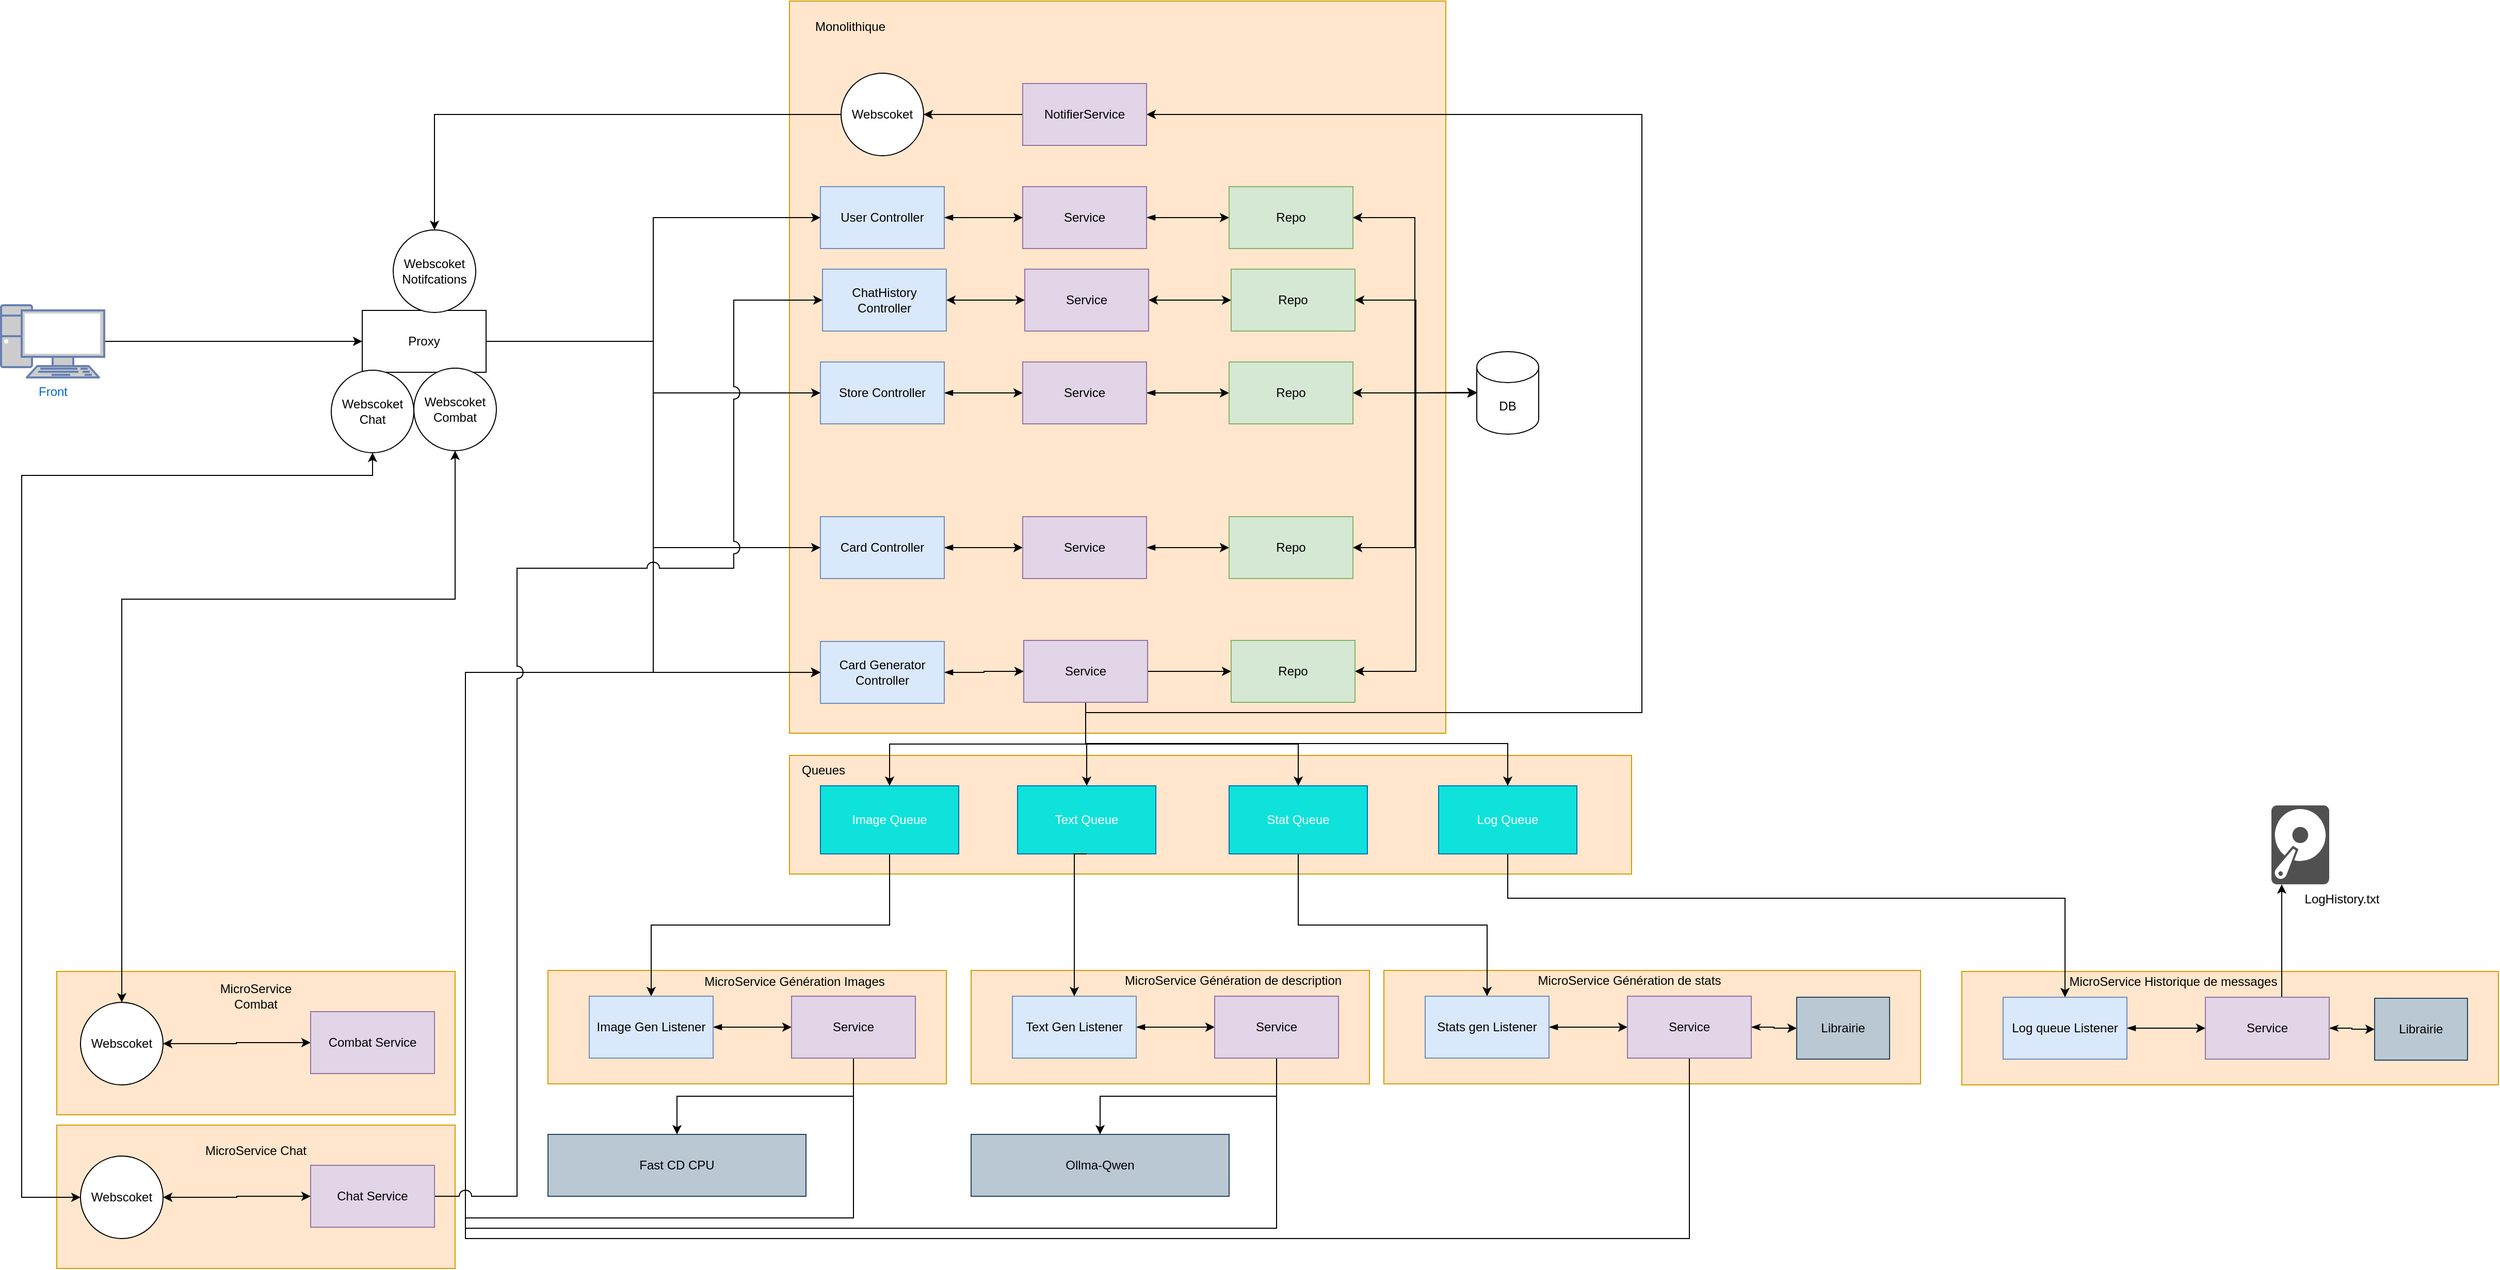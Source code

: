 <mxfile version="24.8.6">
  <diagram name="Page-1" id="khRvM8BaE0wYAMtAOgp5">
    <mxGraphModel dx="4327" dy="3156" grid="1" gridSize="10" guides="1" tooltips="1" connect="1" arrows="1" fold="1" page="1" pageScale="1" pageWidth="827" pageHeight="1169" math="0" shadow="0">
      <root>
        <mxCell id="0" />
        <mxCell id="1" parent="0" />
        <mxCell id="ReFChXX15u1lok4fxAyE-50" value="" style="rounded=0;whiteSpace=wrap;html=1;fillColor=#ffe6cc;strokeColor=#d79b00;" parent="1" vertex="1">
          <mxGeometry x="234" y="661.5" width="816" height="115" as="geometry" />
        </mxCell>
        <mxCell id="ReFChXX15u1lok4fxAyE-12" value="" style="rounded=0;whiteSpace=wrap;html=1;fillColor=#ffe6cc;strokeColor=#d79b00;" parent="1" vertex="1">
          <mxGeometry x="234" y="-70" width="636" height="710" as="geometry" />
        </mxCell>
        <mxCell id="ReFChXX15u1lok4fxAyE-2" value="Ollma-Qwen" style="rounded=0;whiteSpace=wrap;html=1;fillColor=#bac8d3;strokeColor=#23445d;" parent="1" vertex="1">
          <mxGeometry x="410" y="1029" width="250" height="60" as="geometry" />
        </mxCell>
        <mxCell id="ReFChXX15u1lok4fxAyE-3" value="Fast CD CPU" style="rounded=0;whiteSpace=wrap;html=1;fillColor=#bac8d3;strokeColor=#23445d;" parent="1" vertex="1">
          <mxGeometry y="1029" width="250" height="60" as="geometry" />
        </mxCell>
        <mxCell id="ReFChXX15u1lok4fxAyE-40" style="edgeStyle=orthogonalEdgeStyle;rounded=0;orthogonalLoop=1;jettySize=auto;html=1;exitX=1;exitY=0.5;exitDx=0;exitDy=0;entryX=0;entryY=0.5;entryDx=0;entryDy=0;startArrow=blockThin;startFill=1;" parent="1" source="ReFChXX15u1lok4fxAyE-7" target="ReFChXX15u1lok4fxAyE-21" edge="1">
          <mxGeometry relative="1" as="geometry" />
        </mxCell>
        <mxCell id="ReFChXX15u1lok4fxAyE-7" value="Store Controller" style="rounded=0;whiteSpace=wrap;html=1;fillColor=#dae8fc;strokeColor=#6c8ebf;" parent="1" vertex="1">
          <mxGeometry x="264" y="280" width="120" height="60" as="geometry" />
        </mxCell>
        <mxCell id="ReFChXX15u1lok4fxAyE-43" style="edgeStyle=orthogonalEdgeStyle;rounded=0;orthogonalLoop=1;jettySize=auto;html=1;exitX=1;exitY=0.5;exitDx=0;exitDy=0;entryX=0;entryY=0.5;entryDx=0;entryDy=0;startArrow=blockThin;startFill=1;" parent="1" source="ReFChXX15u1lok4fxAyE-8" target="ReFChXX15u1lok4fxAyE-23" edge="1">
          <mxGeometry relative="1" as="geometry" />
        </mxCell>
        <mxCell id="ReFChXX15u1lok4fxAyE-8" value="Card Controller" style="rounded=0;whiteSpace=wrap;html=1;fillColor=#dae8fc;strokeColor=#6c8ebf;" parent="1" vertex="1">
          <mxGeometry x="264" y="430" width="120" height="60" as="geometry" />
        </mxCell>
        <mxCell id="ReFChXX15u1lok4fxAyE-37" style="edgeStyle=orthogonalEdgeStyle;rounded=0;orthogonalLoop=1;jettySize=auto;html=1;exitX=1;exitY=0.5;exitDx=0;exitDy=0;entryX=0;entryY=0.5;entryDx=0;entryDy=0;startArrow=blockThin;startFill=1;" parent="1" source="ReFChXX15u1lok4fxAyE-9" target="ReFChXX15u1lok4fxAyE-19" edge="1">
          <mxGeometry relative="1" as="geometry" />
        </mxCell>
        <mxCell id="ReFChXX15u1lok4fxAyE-9" value="User Controller" style="rounded=0;whiteSpace=wrap;html=1;fillColor=#dae8fc;strokeColor=#6c8ebf;" parent="1" vertex="1">
          <mxGeometry x="264" y="110" width="120" height="60" as="geometry" />
        </mxCell>
        <mxCell id="ReFChXX15u1lok4fxAyE-16" value="DB" style="shape=cylinder3;whiteSpace=wrap;html=1;boundedLbl=1;backgroundOutline=1;size=15;" parent="1" vertex="1">
          <mxGeometry x="900" y="270" width="60" height="80" as="geometry" />
        </mxCell>
        <mxCell id="ReFChXX15u1lok4fxAyE-38" style="edgeStyle=orthogonalEdgeStyle;rounded=0;orthogonalLoop=1;jettySize=auto;html=1;exitX=1;exitY=0.5;exitDx=0;exitDy=0;startArrow=blockThin;startFill=1;" parent="1" source="ReFChXX15u1lok4fxAyE-19" target="ReFChXX15u1lok4fxAyE-20" edge="1">
          <mxGeometry relative="1" as="geometry" />
        </mxCell>
        <mxCell id="ReFChXX15u1lok4fxAyE-19" value="Service" style="rounded=0;whiteSpace=wrap;html=1;fillColor=#e1d5e7;strokeColor=#9673a6;" parent="1" vertex="1">
          <mxGeometry x="460" y="110" width="120" height="60" as="geometry" />
        </mxCell>
        <mxCell id="ReFChXX15u1lok4fxAyE-20" value="Repo" style="rounded=0;whiteSpace=wrap;html=1;fillColor=#d5e8d4;strokeColor=#82b366;" parent="1" vertex="1">
          <mxGeometry x="660" y="110" width="120" height="60" as="geometry" />
        </mxCell>
        <mxCell id="ReFChXX15u1lok4fxAyE-41" style="edgeStyle=orthogonalEdgeStyle;rounded=0;orthogonalLoop=1;jettySize=auto;html=1;exitX=1;exitY=0.5;exitDx=0;exitDy=0;entryX=0;entryY=0.5;entryDx=0;entryDy=0;startArrow=blockThin;startFill=1;" parent="1" source="ReFChXX15u1lok4fxAyE-21" target="ReFChXX15u1lok4fxAyE-22" edge="1">
          <mxGeometry relative="1" as="geometry" />
        </mxCell>
        <mxCell id="ReFChXX15u1lok4fxAyE-21" value="Service" style="rounded=0;whiteSpace=wrap;html=1;fillColor=#e1d5e7;strokeColor=#9673a6;" parent="1" vertex="1">
          <mxGeometry x="460" y="280" width="120" height="60" as="geometry" />
        </mxCell>
        <mxCell id="gvAPsu0Vr6YO3klkIOTZ-37" style="edgeStyle=orthogonalEdgeStyle;rounded=0;orthogonalLoop=1;jettySize=auto;html=1;exitX=1;exitY=0.5;exitDx=0;exitDy=0;startArrow=classic;startFill=1;" parent="1" source="ReFChXX15u1lok4fxAyE-22" edge="1">
          <mxGeometry relative="1" as="geometry">
            <mxPoint x="900" y="309.385" as="targetPoint" />
          </mxGeometry>
        </mxCell>
        <mxCell id="ReFChXX15u1lok4fxAyE-22" value="Repo" style="rounded=0;whiteSpace=wrap;html=1;fillColor=#d5e8d4;strokeColor=#82b366;" parent="1" vertex="1">
          <mxGeometry x="660" y="280" width="120" height="60" as="geometry" />
        </mxCell>
        <mxCell id="ReFChXX15u1lok4fxAyE-44" style="edgeStyle=orthogonalEdgeStyle;rounded=0;orthogonalLoop=1;jettySize=auto;html=1;exitX=1;exitY=0.5;exitDx=0;exitDy=0;entryX=0;entryY=0.5;entryDx=0;entryDy=0;startArrow=blockThin;startFill=1;" parent="1" source="ReFChXX15u1lok4fxAyE-23" target="ReFChXX15u1lok4fxAyE-24" edge="1">
          <mxGeometry relative="1" as="geometry" />
        </mxCell>
        <mxCell id="ReFChXX15u1lok4fxAyE-24" value="Repo" style="rounded=0;whiteSpace=wrap;html=1;fillColor=#d5e8d4;strokeColor=#82b366;" parent="1" vertex="1">
          <mxGeometry x="660" y="430" width="120" height="60" as="geometry" />
        </mxCell>
        <mxCell id="ReFChXX15u1lok4fxAyE-46" style="edgeStyle=orthogonalEdgeStyle;rounded=0;orthogonalLoop=1;jettySize=auto;html=1;exitX=1;exitY=0.5;exitDx=0;exitDy=0;entryX=0;entryY=0.5;entryDx=0;entryDy=0;startArrow=blockThin;startFill=1;" parent="1" source="ReFChXX15u1lok4fxAyE-26" target="ReFChXX15u1lok4fxAyE-27" edge="1">
          <mxGeometry relative="1" as="geometry" />
        </mxCell>
        <mxCell id="ReFChXX15u1lok4fxAyE-26" value="Card Generator Controller" style="rounded=0;whiteSpace=wrap;html=1;fillColor=#dae8fc;strokeColor=#6c8ebf;" parent="1" vertex="1">
          <mxGeometry x="264" y="551" width="120" height="60" as="geometry" />
        </mxCell>
        <mxCell id="gvAPsu0Vr6YO3klkIOTZ-98" style="edgeStyle=orthogonalEdgeStyle;rounded=0;orthogonalLoop=1;jettySize=auto;html=1;exitX=0.5;exitY=1;exitDx=0;exitDy=0;entryX=0.5;entryY=0;entryDx=0;entryDy=0;" parent="1" source="ReFChXX15u1lok4fxAyE-27" target="gvAPsu0Vr6YO3klkIOTZ-87" edge="1">
          <mxGeometry relative="1" as="geometry" />
        </mxCell>
        <mxCell id="gvAPsu0Vr6YO3klkIOTZ-99" style="edgeStyle=orthogonalEdgeStyle;rounded=0;orthogonalLoop=1;jettySize=auto;html=1;exitX=0.5;exitY=1;exitDx=0;exitDy=0;entryX=0.5;entryY=0;entryDx=0;entryDy=0;" parent="1" source="ReFChXX15u1lok4fxAyE-27" target="ReFChXX15u1lok4fxAyE-59" edge="1">
          <mxGeometry relative="1" as="geometry" />
        </mxCell>
        <mxCell id="gvAPsu0Vr6YO3klkIOTZ-100" style="edgeStyle=orthogonalEdgeStyle;rounded=0;orthogonalLoop=1;jettySize=auto;html=1;exitX=0.5;exitY=1;exitDx=0;exitDy=0;entryX=0.5;entryY=0;entryDx=0;entryDy=0;" parent="1" source="ReFChXX15u1lok4fxAyE-27" target="gvAPsu0Vr6YO3klkIOTZ-88" edge="1">
          <mxGeometry relative="1" as="geometry" />
        </mxCell>
        <mxCell id="gvAPsu0Vr6YO3klkIOTZ-114" style="edgeStyle=orthogonalEdgeStyle;rounded=0;orthogonalLoop=1;jettySize=auto;html=1;exitX=1;exitY=0.5;exitDx=0;exitDy=0;entryX=0;entryY=0.5;entryDx=0;entryDy=0;" parent="1" source="ReFChXX15u1lok4fxAyE-27" target="gvAPsu0Vr6YO3klkIOTZ-113" edge="1">
          <mxGeometry relative="1" as="geometry" />
        </mxCell>
        <mxCell id="gvAPsu0Vr6YO3klkIOTZ-120" style="edgeStyle=orthogonalEdgeStyle;rounded=0;orthogonalLoop=1;jettySize=auto;html=1;exitX=0.5;exitY=0;exitDx=0;exitDy=0;entryX=1;entryY=0.5;entryDx=0;entryDy=0;" parent="1" source="ReFChXX15u1lok4fxAyE-27" target="gvAPsu0Vr6YO3klkIOTZ-119" edge="1">
          <mxGeometry relative="1" as="geometry">
            <Array as="points">
              <mxPoint x="521" y="620" />
              <mxPoint x="1060" y="620" />
              <mxPoint x="1060" y="40" />
            </Array>
          </mxGeometry>
        </mxCell>
        <mxCell id="9HMXi51ytBtQ5vhrzl-I-14" style="edgeStyle=orthogonalEdgeStyle;rounded=0;orthogonalLoop=1;jettySize=auto;html=1;entryX=0.5;entryY=0;entryDx=0;entryDy=0;" edge="1" parent="1" source="ReFChXX15u1lok4fxAyE-27" target="9HMXi51ytBtQ5vhrzl-I-8">
          <mxGeometry relative="1" as="geometry">
            <Array as="points">
              <mxPoint x="521" y="650" />
              <mxPoint x="930" y="650" />
            </Array>
          </mxGeometry>
        </mxCell>
        <mxCell id="ReFChXX15u1lok4fxAyE-27" value="Service" style="rounded=0;whiteSpace=wrap;html=1;fillColor=#e1d5e7;strokeColor=#9673a6;" parent="1" vertex="1">
          <mxGeometry x="461" y="550" width="120" height="60" as="geometry" />
        </mxCell>
        <mxCell id="ReFChXX15u1lok4fxAyE-59" value="&lt;font color=&quot;#ffffff&quot;&gt;Text Queue&lt;/font&gt;" style="rounded=0;whiteSpace=wrap;html=1;fillColor=#0EE2DB;fontColor=#ffffff;strokeColor=#006EAF;" parent="1" vertex="1">
          <mxGeometry x="455" y="691" width="134" height="66" as="geometry" />
        </mxCell>
        <mxCell id="ReFChXX15u1lok4fxAyE-23" value="Service" style="rounded=0;whiteSpace=wrap;html=1;fillColor=#e1d5e7;strokeColor=#9673a6;" parent="1" vertex="1">
          <mxGeometry x="460" y="430" width="120" height="60" as="geometry" />
        </mxCell>
        <mxCell id="gvAPsu0Vr6YO3klkIOTZ-48" style="edgeStyle=orthogonalEdgeStyle;rounded=0;orthogonalLoop=1;jettySize=auto;html=1;exitX=1;exitY=0.5;exitDx=0;exitDy=0;exitPerimeter=0;entryX=0;entryY=0.5;entryDx=0;entryDy=0;" parent="1" source="ReFChXX15u1lok4fxAyE-4" target="gvAPsu0Vr6YO3klkIOTZ-46" edge="1">
          <mxGeometry relative="1" as="geometry" />
        </mxCell>
        <mxCell id="ReFChXX15u1lok4fxAyE-4" value="Front" style="fontColor=#0066CC;verticalAlign=top;verticalLabelPosition=bottom;labelPosition=center;align=center;html=1;outlineConnect=0;fillColor=#CCCCCC;strokeColor=#6881B3;gradientColor=none;gradientDirection=north;strokeWidth=2;shape=mxgraph.networks.pc;" parent="1" vertex="1">
          <mxGeometry x="-530" y="225" width="100" height="70" as="geometry" />
        </mxCell>
        <mxCell id="gvAPsu0Vr6YO3klkIOTZ-36" style="edgeStyle=orthogonalEdgeStyle;rounded=0;orthogonalLoop=1;jettySize=auto;html=1;exitX=1;exitY=0.5;exitDx=0;exitDy=0;entryX=0;entryY=0.5;entryDx=0;entryDy=0;entryPerimeter=0;startArrow=classic;startFill=1;" parent="1" source="ReFChXX15u1lok4fxAyE-24" target="ReFChXX15u1lok4fxAyE-16" edge="1">
          <mxGeometry relative="1" as="geometry" />
        </mxCell>
        <mxCell id="gvAPsu0Vr6YO3klkIOTZ-38" style="edgeStyle=orthogonalEdgeStyle;rounded=0;orthogonalLoop=1;jettySize=auto;html=1;exitX=1;exitY=0.5;exitDx=0;exitDy=0;entryX=0;entryY=0.5;entryDx=0;entryDy=0;entryPerimeter=0;startArrow=classic;startFill=1;" parent="1" source="ReFChXX15u1lok4fxAyE-20" target="ReFChXX15u1lok4fxAyE-16" edge="1">
          <mxGeometry relative="1" as="geometry" />
        </mxCell>
        <mxCell id="gvAPsu0Vr6YO3klkIOTZ-43" value="" style="rounded=0;whiteSpace=wrap;html=1;fillColor=#ffe6cc;strokeColor=#d79b00;" parent="1" vertex="1">
          <mxGeometry y="870" width="386" height="110" as="geometry" />
        </mxCell>
        <mxCell id="gvAPsu0Vr6YO3klkIOTZ-71" style="edgeStyle=orthogonalEdgeStyle;rounded=0;orthogonalLoop=1;jettySize=auto;html=1;exitX=1;exitY=0.5;exitDx=0;exitDy=0;entryX=0;entryY=0.5;entryDx=0;entryDy=0;" parent="1" source="gvAPsu0Vr6YO3klkIOTZ-46" target="ReFChXX15u1lok4fxAyE-9" edge="1">
          <mxGeometry relative="1" as="geometry" />
        </mxCell>
        <mxCell id="gvAPsu0Vr6YO3klkIOTZ-72" style="edgeStyle=orthogonalEdgeStyle;rounded=0;orthogonalLoop=1;jettySize=auto;html=1;exitX=1;exitY=0.5;exitDx=0;exitDy=0;entryX=0;entryY=0.5;entryDx=0;entryDy=0;" parent="1" source="gvAPsu0Vr6YO3klkIOTZ-46" target="ReFChXX15u1lok4fxAyE-7" edge="1">
          <mxGeometry relative="1" as="geometry" />
        </mxCell>
        <mxCell id="gvAPsu0Vr6YO3klkIOTZ-73" style="edgeStyle=orthogonalEdgeStyle;rounded=0;orthogonalLoop=1;jettySize=auto;html=1;exitX=1;exitY=0.5;exitDx=0;exitDy=0;entryX=0;entryY=0.5;entryDx=0;entryDy=0;" parent="1" source="gvAPsu0Vr6YO3klkIOTZ-46" target="ReFChXX15u1lok4fxAyE-8" edge="1">
          <mxGeometry relative="1" as="geometry" />
        </mxCell>
        <mxCell id="gvAPsu0Vr6YO3klkIOTZ-74" style="edgeStyle=orthogonalEdgeStyle;rounded=0;orthogonalLoop=1;jettySize=auto;html=1;exitX=1;exitY=0.5;exitDx=0;exitDy=0;entryX=0;entryY=0.5;entryDx=0;entryDy=0;" parent="1" source="gvAPsu0Vr6YO3klkIOTZ-46" target="ReFChXX15u1lok4fxAyE-26" edge="1">
          <mxGeometry relative="1" as="geometry" />
        </mxCell>
        <mxCell id="gvAPsu0Vr6YO3klkIOTZ-46" value="Proxy" style="rounded=0;whiteSpace=wrap;html=1;" parent="1" vertex="1">
          <mxGeometry x="-180" y="230" width="120" height="60" as="geometry" />
        </mxCell>
        <mxCell id="gvAPsu0Vr6YO3klkIOTZ-50" style="edgeStyle=orthogonalEdgeStyle;rounded=0;orthogonalLoop=1;jettySize=auto;html=1;exitX=1;exitY=0.5;exitDx=0;exitDy=0;entryX=0;entryY=0.5;entryDx=0;entryDy=0;startArrow=blockThin;startFill=1;" parent="1" source="gvAPsu0Vr6YO3klkIOTZ-51" target="gvAPsu0Vr6YO3klkIOTZ-54" edge="1">
          <mxGeometry relative="1" as="geometry" />
        </mxCell>
        <mxCell id="gvAPsu0Vr6YO3klkIOTZ-89" style="edgeStyle=orthogonalEdgeStyle;rounded=0;orthogonalLoop=1;jettySize=auto;html=1;exitX=0.5;exitY=0;exitDx=0;exitDy=0;entryX=0.5;entryY=1;entryDx=0;entryDy=0;startArrow=classic;startFill=1;endArrow=none;endFill=0;" parent="1" source="gvAPsu0Vr6YO3klkIOTZ-51" target="gvAPsu0Vr6YO3klkIOTZ-87" edge="1">
          <mxGeometry relative="1" as="geometry" />
        </mxCell>
        <mxCell id="gvAPsu0Vr6YO3klkIOTZ-51" value="Image Gen Listener" style="rounded=0;whiteSpace=wrap;html=1;fillColor=#dae8fc;strokeColor=#6c8ebf;" parent="1" vertex="1">
          <mxGeometry x="40" y="895" width="120" height="60" as="geometry" />
        </mxCell>
        <mxCell id="gvAPsu0Vr6YO3klkIOTZ-105" style="edgeStyle=orthogonalEdgeStyle;rounded=0;orthogonalLoop=1;jettySize=auto;html=1;exitX=0.5;exitY=1;exitDx=0;exitDy=0;entryX=0;entryY=0.5;entryDx=0;entryDy=0;" parent="1" source="gvAPsu0Vr6YO3klkIOTZ-54" target="ReFChXX15u1lok4fxAyE-26" edge="1">
          <mxGeometry relative="1" as="geometry">
            <Array as="points">
              <mxPoint x="296" y="1110" />
              <mxPoint x="-80" y="1110" />
              <mxPoint x="-80" y="581" />
            </Array>
          </mxGeometry>
        </mxCell>
        <mxCell id="gvAPsu0Vr6YO3klkIOTZ-108" style="edgeStyle=orthogonalEdgeStyle;rounded=0;orthogonalLoop=1;jettySize=auto;html=1;exitX=0.5;exitY=1;exitDx=0;exitDy=0;entryX=0.5;entryY=0;entryDx=0;entryDy=0;" parent="1" source="gvAPsu0Vr6YO3klkIOTZ-54" target="ReFChXX15u1lok4fxAyE-3" edge="1">
          <mxGeometry relative="1" as="geometry" />
        </mxCell>
        <mxCell id="gvAPsu0Vr6YO3klkIOTZ-54" value="Service" style="rounded=0;whiteSpace=wrap;html=1;fillColor=#e1d5e7;strokeColor=#9673a6;" parent="1" vertex="1">
          <mxGeometry x="236" y="895" width="120" height="60" as="geometry" />
        </mxCell>
        <mxCell id="gvAPsu0Vr6YO3klkIOTZ-63" value="" style="rounded=0;whiteSpace=wrap;html=1;fillColor=#ffe6cc;strokeColor=#d79b00;" parent="1" vertex="1">
          <mxGeometry x="410" y="870" width="386" height="110" as="geometry" />
        </mxCell>
        <mxCell id="gvAPsu0Vr6YO3klkIOTZ-64" style="edgeStyle=orthogonalEdgeStyle;rounded=0;orthogonalLoop=1;jettySize=auto;html=1;exitX=1;exitY=0.5;exitDx=0;exitDy=0;entryX=0;entryY=0.5;entryDx=0;entryDy=0;startArrow=blockThin;startFill=1;" parent="1" source="gvAPsu0Vr6YO3klkIOTZ-65" target="gvAPsu0Vr6YO3klkIOTZ-66" edge="1">
          <mxGeometry relative="1" as="geometry" />
        </mxCell>
        <mxCell id="gvAPsu0Vr6YO3klkIOTZ-65" value="Text Gen Listener" style="rounded=0;whiteSpace=wrap;html=1;fillColor=#dae8fc;strokeColor=#6c8ebf;" parent="1" vertex="1">
          <mxGeometry x="450" y="895" width="120" height="60" as="geometry" />
        </mxCell>
        <mxCell id="gvAPsu0Vr6YO3klkIOTZ-106" style="edgeStyle=orthogonalEdgeStyle;rounded=0;orthogonalLoop=1;jettySize=auto;html=1;exitX=0.5;exitY=1;exitDx=0;exitDy=0;entryX=0;entryY=0.5;entryDx=0;entryDy=0;" parent="1" source="gvAPsu0Vr6YO3klkIOTZ-66" target="ReFChXX15u1lok4fxAyE-26" edge="1">
          <mxGeometry relative="1" as="geometry">
            <Array as="points">
              <mxPoint x="706" y="1120" />
              <mxPoint x="-80" y="1120" />
              <mxPoint x="-80" y="581" />
            </Array>
          </mxGeometry>
        </mxCell>
        <mxCell id="gvAPsu0Vr6YO3klkIOTZ-107" style="edgeStyle=orthogonalEdgeStyle;rounded=0;orthogonalLoop=1;jettySize=auto;html=1;exitX=0.5;exitY=1;exitDx=0;exitDy=0;entryX=0.5;entryY=0;entryDx=0;entryDy=0;" parent="1" source="gvAPsu0Vr6YO3klkIOTZ-66" target="ReFChXX15u1lok4fxAyE-2" edge="1">
          <mxGeometry relative="1" as="geometry" />
        </mxCell>
        <mxCell id="gvAPsu0Vr6YO3klkIOTZ-66" value="Service" style="rounded=0;whiteSpace=wrap;html=1;fillColor=#e1d5e7;strokeColor=#9673a6;" parent="1" vertex="1">
          <mxGeometry x="646" y="895" width="120" height="60" as="geometry" />
        </mxCell>
        <mxCell id="gvAPsu0Vr6YO3klkIOTZ-67" value="" style="rounded=0;whiteSpace=wrap;html=1;fillColor=#ffe6cc;strokeColor=#d79b00;" parent="1" vertex="1">
          <mxGeometry x="810" y="870" width="520" height="110" as="geometry" />
        </mxCell>
        <mxCell id="gvAPsu0Vr6YO3klkIOTZ-68" style="edgeStyle=orthogonalEdgeStyle;rounded=0;orthogonalLoop=1;jettySize=auto;html=1;exitX=1;exitY=0.5;exitDx=0;exitDy=0;entryX=0;entryY=0.5;entryDx=0;entryDy=0;startArrow=blockThin;startFill=1;" parent="1" source="gvAPsu0Vr6YO3klkIOTZ-69" target="gvAPsu0Vr6YO3klkIOTZ-70" edge="1">
          <mxGeometry relative="1" as="geometry" />
        </mxCell>
        <mxCell id="gvAPsu0Vr6YO3klkIOTZ-91" style="edgeStyle=orthogonalEdgeStyle;rounded=0;orthogonalLoop=1;jettySize=auto;html=1;exitX=0.5;exitY=0;exitDx=0;exitDy=0;entryX=0.5;entryY=1;entryDx=0;entryDy=0;endArrow=none;endFill=0;startArrow=classic;startFill=1;" parent="1" source="gvAPsu0Vr6YO3klkIOTZ-69" target="gvAPsu0Vr6YO3klkIOTZ-88" edge="1">
          <mxGeometry relative="1" as="geometry" />
        </mxCell>
        <mxCell id="gvAPsu0Vr6YO3klkIOTZ-69" value="Stats gen Listener" style="rounded=0;whiteSpace=wrap;html=1;fillColor=#dae8fc;strokeColor=#6c8ebf;" parent="1" vertex="1">
          <mxGeometry x="850" y="895" width="120" height="60" as="geometry" />
        </mxCell>
        <mxCell id="gvAPsu0Vr6YO3klkIOTZ-109" style="edgeStyle=orthogonalEdgeStyle;rounded=0;orthogonalLoop=1;jettySize=auto;html=1;exitX=0.5;exitY=1;exitDx=0;exitDy=0;entryX=0;entryY=0.5;entryDx=0;entryDy=0;" parent="1" source="gvAPsu0Vr6YO3klkIOTZ-70" target="ReFChXX15u1lok4fxAyE-26" edge="1">
          <mxGeometry relative="1" as="geometry">
            <Array as="points">
              <mxPoint x="1106" y="1130" />
              <mxPoint x="-80" y="1130" />
              <mxPoint x="-80" y="581" />
            </Array>
          </mxGeometry>
        </mxCell>
        <mxCell id="gvAPsu0Vr6YO3klkIOTZ-112" style="edgeStyle=orthogonalEdgeStyle;rounded=0;orthogonalLoop=1;jettySize=auto;html=1;exitX=1;exitY=0.5;exitDx=0;exitDy=0;startArrow=classicThin;startFill=1;" parent="1" source="gvAPsu0Vr6YO3klkIOTZ-70" target="gvAPsu0Vr6YO3klkIOTZ-111" edge="1">
          <mxGeometry relative="1" as="geometry" />
        </mxCell>
        <mxCell id="gvAPsu0Vr6YO3klkIOTZ-70" value="Service" style="rounded=0;whiteSpace=wrap;html=1;fillColor=#e1d5e7;strokeColor=#9673a6;" parent="1" vertex="1">
          <mxGeometry x="1046" y="895" width="120" height="60" as="geometry" />
        </mxCell>
        <mxCell id="gvAPsu0Vr6YO3klkIOTZ-87" value="&lt;font color=&quot;#ffffff&quot;&gt;Image Queue&lt;/font&gt;" style="rounded=0;whiteSpace=wrap;html=1;fillColor=#0EE2DB;fontColor=#ffffff;strokeColor=#006EAF;" parent="1" vertex="1">
          <mxGeometry x="264" y="691" width="134" height="66" as="geometry" />
        </mxCell>
        <mxCell id="gvAPsu0Vr6YO3klkIOTZ-88" value="&lt;font color=&quot;#ffffff&quot;&gt;Stat Queue&lt;/font&gt;" style="rounded=0;whiteSpace=wrap;html=1;fillColor=#0EE2DB;fontColor=#ffffff;strokeColor=#006EAF;" parent="1" vertex="1">
          <mxGeometry x="660" y="691" width="134" height="66" as="geometry" />
        </mxCell>
        <mxCell id="gvAPsu0Vr6YO3klkIOTZ-93" value="Monolithique" style="text;html=1;align=center;verticalAlign=middle;whiteSpace=wrap;rounded=0;" parent="1" vertex="1">
          <mxGeometry x="236" y="-60" width="114" height="30" as="geometry" />
        </mxCell>
        <mxCell id="gvAPsu0Vr6YO3klkIOTZ-94" value="MicroService Génération de description" style="text;html=1;align=center;verticalAlign=middle;whiteSpace=wrap;rounded=0;" parent="1" vertex="1">
          <mxGeometry x="548" y="865" width="232" height="30" as="geometry" />
        </mxCell>
        <mxCell id="gvAPsu0Vr6YO3klkIOTZ-96" value="MicroService Génération Images" style="text;html=1;align=center;verticalAlign=middle;whiteSpace=wrap;rounded=0;" parent="1" vertex="1">
          <mxGeometry x="148" y="866" width="182" height="30" as="geometry" />
        </mxCell>
        <mxCell id="gvAPsu0Vr6YO3klkIOTZ-97" value="MicroService Génération de stats" style="text;html=1;align=center;verticalAlign=middle;whiteSpace=wrap;rounded=0;" parent="1" vertex="1">
          <mxGeometry x="946" y="865" width="204" height="30" as="geometry" />
        </mxCell>
        <mxCell id="gvAPsu0Vr6YO3klkIOTZ-111" value="Librairie" style="rounded=0;whiteSpace=wrap;html=1;fillColor=#bac8d3;strokeColor=#23445d;" parent="1" vertex="1">
          <mxGeometry x="1210" y="896" width="90" height="60" as="geometry" />
        </mxCell>
        <mxCell id="gvAPsu0Vr6YO3klkIOTZ-113" value="Repo" style="rounded=0;whiteSpace=wrap;html=1;fillColor=#d5e8d4;strokeColor=#82b366;" parent="1" vertex="1">
          <mxGeometry x="662" y="550" width="120" height="60" as="geometry" />
        </mxCell>
        <mxCell id="gvAPsu0Vr6YO3klkIOTZ-115" style="edgeStyle=orthogonalEdgeStyle;rounded=0;orthogonalLoop=1;jettySize=auto;html=1;exitX=1;exitY=0.5;exitDx=0;exitDy=0;entryX=0;entryY=0.5;entryDx=0;entryDy=0;entryPerimeter=0;startArrow=classic;startFill=1;" parent="1" source="gvAPsu0Vr6YO3klkIOTZ-113" target="ReFChXX15u1lok4fxAyE-16" edge="1">
          <mxGeometry relative="1" as="geometry" />
        </mxCell>
        <mxCell id="gvAPsu0Vr6YO3klkIOTZ-117" style="edgeStyle=orthogonalEdgeStyle;rounded=0;orthogonalLoop=1;jettySize=auto;html=1;exitX=0.5;exitY=1;exitDx=0;exitDy=0;entryX=0.5;entryY=0;entryDx=0;entryDy=0;" parent="1" source="ReFChXX15u1lok4fxAyE-59" target="gvAPsu0Vr6YO3klkIOTZ-65" edge="1">
          <mxGeometry relative="1" as="geometry">
            <Array as="points">
              <mxPoint x="510" y="757" />
            </Array>
          </mxGeometry>
        </mxCell>
        <mxCell id="9HMXi51ytBtQ5vhrzl-I-17" style="edgeStyle=orthogonalEdgeStyle;rounded=0;orthogonalLoop=1;jettySize=auto;html=1;entryX=1;entryY=0.5;entryDx=0;entryDy=0;" edge="1" parent="1" source="gvAPsu0Vr6YO3klkIOTZ-119" target="9HMXi51ytBtQ5vhrzl-I-16">
          <mxGeometry relative="1" as="geometry" />
        </mxCell>
        <mxCell id="gvAPsu0Vr6YO3klkIOTZ-119" value="NotifierService" style="rounded=0;whiteSpace=wrap;html=1;fillColor=#e1d5e7;strokeColor=#9673a6;" parent="1" vertex="1">
          <mxGeometry x="460" y="10" width="120" height="60" as="geometry" />
        </mxCell>
        <mxCell id="gvAPsu0Vr6YO3klkIOTZ-121" value="Queues" style="text;html=1;align=center;verticalAlign=middle;whiteSpace=wrap;rounded=0;" parent="1" vertex="1">
          <mxGeometry x="210" y="661" width="114" height="30" as="geometry" />
        </mxCell>
        <mxCell id="ZR1mIILZhfdRttXI2OpS-1" value="" style="rounded=0;whiteSpace=wrap;html=1;fillColor=#ffe6cc;strokeColor=#d79b00;" parent="1" vertex="1">
          <mxGeometry x="-476" y="871" width="386" height="139" as="geometry" />
        </mxCell>
        <mxCell id="ZR1mIILZhfdRttXI2OpS-3" value="MicroService Combat" style="text;html=1;align=center;verticalAlign=middle;whiteSpace=wrap;rounded=0;" parent="1" vertex="1">
          <mxGeometry x="-340" y="880" width="114" height="30" as="geometry" />
        </mxCell>
        <mxCell id="ZR1mIILZhfdRttXI2OpS-9" style="edgeStyle=orthogonalEdgeStyle;rounded=0;orthogonalLoop=1;jettySize=auto;html=1;exitX=1;exitY=0.5;exitDx=0;exitDy=0;entryX=0;entryY=0.5;entryDx=0;entryDy=0;startArrow=classic;startFill=1;" parent="1" source="ZR1mIILZhfdRttXI2OpS-6" target="ZR1mIILZhfdRttXI2OpS-8" edge="1">
          <mxGeometry relative="1" as="geometry">
            <Array as="points">
              <mxPoint x="-302" y="940" />
            </Array>
          </mxGeometry>
        </mxCell>
        <mxCell id="ZR1mIILZhfdRttXI2OpS-6" value="Webscoket" style="ellipse;whiteSpace=wrap;html=1;aspect=fixed;" parent="1" vertex="1">
          <mxGeometry x="-453" y="901" width="80" height="80" as="geometry" />
        </mxCell>
        <mxCell id="ZR1mIILZhfdRttXI2OpS-7" style="edgeStyle=orthogonalEdgeStyle;rounded=0;orthogonalLoop=1;jettySize=auto;html=1;exitX=0.5;exitY=0;exitDx=0;exitDy=0;startArrow=classic;startFill=1;entryX=0.5;entryY=1;entryDx=0;entryDy=0;" parent="1" source="ZR1mIILZhfdRttXI2OpS-6" target="ZR1mIILZhfdRttXI2OpS-11" edge="1">
          <mxGeometry relative="1" as="geometry">
            <mxPoint x="-270" y="370" as="targetPoint" />
            <Array as="points">
              <mxPoint x="-413" y="510" />
              <mxPoint x="-90" y="510" />
            </Array>
          </mxGeometry>
        </mxCell>
        <mxCell id="ZR1mIILZhfdRttXI2OpS-8" value="Combat Service" style="rounded=0;whiteSpace=wrap;html=1;fillColor=#e1d5e7;strokeColor=#9673a6;" parent="1" vertex="1">
          <mxGeometry x="-230" y="910" width="120" height="60" as="geometry" />
        </mxCell>
        <mxCell id="ZR1mIILZhfdRttXI2OpS-11" value="&lt;div&gt;Webscoket&lt;/div&gt;Combat" style="ellipse;whiteSpace=wrap;html=1;aspect=fixed;" parent="1" vertex="1">
          <mxGeometry x="-130" y="286" width="80" height="80" as="geometry" />
        </mxCell>
        <mxCell id="ZR1mIILZhfdRttXI2OpS-12" value="&lt;div&gt;Webscoket&lt;/div&gt;Chat" style="ellipse;whiteSpace=wrap;html=1;aspect=fixed;" parent="1" vertex="1">
          <mxGeometry x="-210" y="288" width="80" height="80" as="geometry" />
        </mxCell>
        <mxCell id="ZR1mIILZhfdRttXI2OpS-14" value="" style="rounded=0;whiteSpace=wrap;html=1;fillColor=#ffe6cc;strokeColor=#d79b00;" parent="1" vertex="1">
          <mxGeometry x="-476" y="1020" width="386" height="139" as="geometry" />
        </mxCell>
        <mxCell id="ZR1mIILZhfdRttXI2OpS-19" style="edgeStyle=orthogonalEdgeStyle;rounded=0;orthogonalLoop=1;jettySize=auto;html=1;entryX=0;entryY=0.5;entryDx=0;entryDy=0;startArrow=classic;startFill=1;exitX=0.5;exitY=1;exitDx=0;exitDy=0;" parent="1" source="ZR1mIILZhfdRttXI2OpS-12" target="ZR1mIILZhfdRttXI2OpS-17" edge="1">
          <mxGeometry relative="1" as="geometry">
            <mxPoint x="-530" y="1120" as="targetPoint" />
            <Array as="points">
              <mxPoint x="-170" y="390" />
              <mxPoint x="-510" y="390" />
              <mxPoint x="-510" y="1090" />
            </Array>
          </mxGeometry>
        </mxCell>
        <mxCell id="ZR1mIILZhfdRttXI2OpS-15" value="MicroService Chat" style="text;html=1;align=center;verticalAlign=middle;whiteSpace=wrap;rounded=0;" parent="1" vertex="1">
          <mxGeometry x="-340" y="1029" width="114" height="31" as="geometry" />
        </mxCell>
        <mxCell id="ZR1mIILZhfdRttXI2OpS-16" style="edgeStyle=orthogonalEdgeStyle;rounded=0;orthogonalLoop=1;jettySize=auto;html=1;exitX=1;exitY=0.5;exitDx=0;exitDy=0;entryX=0;entryY=0.5;entryDx=0;entryDy=0;startArrow=classic;startFill=1;" parent="1" source="ZR1mIILZhfdRttXI2OpS-17" target="ZR1mIILZhfdRttXI2OpS-18" edge="1">
          <mxGeometry relative="1" as="geometry" />
        </mxCell>
        <mxCell id="ZR1mIILZhfdRttXI2OpS-17" value="Webscoket" style="ellipse;whiteSpace=wrap;html=1;aspect=fixed;" parent="1" vertex="1">
          <mxGeometry x="-453" y="1050" width="80" height="80" as="geometry" />
        </mxCell>
        <mxCell id="ZR1mIILZhfdRttXI2OpS-30" style="edgeStyle=orthogonalEdgeStyle;rounded=0;orthogonalLoop=1;jettySize=auto;html=1;exitX=1;exitY=0.5;exitDx=0;exitDy=0;entryX=0;entryY=0.5;entryDx=0;entryDy=0;jumpStyle=arc;jumpSize=12;" parent="1" source="ZR1mIILZhfdRttXI2OpS-18" target="ZR1mIILZhfdRttXI2OpS-22" edge="1">
          <mxGeometry relative="1" as="geometry">
            <Array as="points">
              <mxPoint x="-30" y="1089" />
              <mxPoint x="-30" y="480" />
              <mxPoint x="180" y="480" />
              <mxPoint x="180" y="220" />
            </Array>
          </mxGeometry>
        </mxCell>
        <mxCell id="ZR1mIILZhfdRttXI2OpS-18" value="Chat Service" style="rounded=0;whiteSpace=wrap;html=1;fillColor=#e1d5e7;strokeColor=#9673a6;" parent="1" vertex="1">
          <mxGeometry x="-230" y="1059" width="120" height="60" as="geometry" />
        </mxCell>
        <mxCell id="ZR1mIILZhfdRttXI2OpS-25" style="edgeStyle=orthogonalEdgeStyle;rounded=0;orthogonalLoop=1;jettySize=auto;html=1;exitX=1;exitY=0.5;exitDx=0;exitDy=0;entryX=0;entryY=0.5;entryDx=0;entryDy=0;startArrow=classic;startFill=1;" parent="1" source="ZR1mIILZhfdRttXI2OpS-22" target="ZR1mIILZhfdRttXI2OpS-23" edge="1">
          <mxGeometry relative="1" as="geometry" />
        </mxCell>
        <mxCell id="ZR1mIILZhfdRttXI2OpS-22" value="&lt;div&gt;ChatHistory&lt;/div&gt;&lt;div&gt;Controller&lt;/div&gt;" style="rounded=0;whiteSpace=wrap;html=1;fillColor=#dae8fc;strokeColor=#6c8ebf;" parent="1" vertex="1">
          <mxGeometry x="266" y="190" width="120" height="60" as="geometry" />
        </mxCell>
        <mxCell id="ZR1mIILZhfdRttXI2OpS-26" style="edgeStyle=orthogonalEdgeStyle;rounded=0;orthogonalLoop=1;jettySize=auto;html=1;exitX=1;exitY=0.5;exitDx=0;exitDy=0;entryX=0;entryY=0.5;entryDx=0;entryDy=0;startArrow=classic;startFill=1;" parent="1" source="ZR1mIILZhfdRttXI2OpS-23" target="ZR1mIILZhfdRttXI2OpS-24" edge="1">
          <mxGeometry relative="1" as="geometry" />
        </mxCell>
        <mxCell id="ZR1mIILZhfdRttXI2OpS-23" value="Service" style="rounded=0;whiteSpace=wrap;html=1;fillColor=#e1d5e7;strokeColor=#9673a6;" parent="1" vertex="1">
          <mxGeometry x="462" y="190" width="120" height="60" as="geometry" />
        </mxCell>
        <mxCell id="ZR1mIILZhfdRttXI2OpS-24" value="Repo" style="rounded=0;whiteSpace=wrap;html=1;fillColor=#d5e8d4;strokeColor=#82b366;" parent="1" vertex="1">
          <mxGeometry x="662" y="190" width="120" height="60" as="geometry" />
        </mxCell>
        <mxCell id="ZR1mIILZhfdRttXI2OpS-27" style="edgeStyle=orthogonalEdgeStyle;rounded=0;orthogonalLoop=1;jettySize=auto;html=1;exitX=1;exitY=0.5;exitDx=0;exitDy=0;entryX=0;entryY=0.5;entryDx=0;entryDy=0;entryPerimeter=0;startArrow=classic;startFill=1;" parent="1" source="ZR1mIILZhfdRttXI2OpS-24" target="ReFChXX15u1lok4fxAyE-16" edge="1">
          <mxGeometry relative="1" as="geometry" />
        </mxCell>
        <mxCell id="9HMXi51ytBtQ5vhrzl-I-1" value="" style="rounded=0;whiteSpace=wrap;html=1;fillColor=#ffe6cc;strokeColor=#d79b00;" vertex="1" parent="1">
          <mxGeometry x="1370" y="871" width="520" height="110" as="geometry" />
        </mxCell>
        <mxCell id="9HMXi51ytBtQ5vhrzl-I-2" style="edgeStyle=orthogonalEdgeStyle;rounded=0;orthogonalLoop=1;jettySize=auto;html=1;exitX=1;exitY=0.5;exitDx=0;exitDy=0;entryX=0;entryY=0.5;entryDx=0;entryDy=0;startArrow=blockThin;startFill=1;" edge="1" parent="1" source="9HMXi51ytBtQ5vhrzl-I-3" target="9HMXi51ytBtQ5vhrzl-I-5">
          <mxGeometry relative="1" as="geometry" />
        </mxCell>
        <mxCell id="9HMXi51ytBtQ5vhrzl-I-3" value="Log queue Listener" style="rounded=0;whiteSpace=wrap;html=1;fillColor=#dae8fc;strokeColor=#6c8ebf;" vertex="1" parent="1">
          <mxGeometry x="1410" y="896" width="120" height="60" as="geometry" />
        </mxCell>
        <mxCell id="9HMXi51ytBtQ5vhrzl-I-4" style="edgeStyle=orthogonalEdgeStyle;rounded=0;orthogonalLoop=1;jettySize=auto;html=1;exitX=1;exitY=0.5;exitDx=0;exitDy=0;startArrow=classicThin;startFill=1;" edge="1" parent="1" source="9HMXi51ytBtQ5vhrzl-I-5" target="9HMXi51ytBtQ5vhrzl-I-7">
          <mxGeometry relative="1" as="geometry" />
        </mxCell>
        <mxCell id="9HMXi51ytBtQ5vhrzl-I-11" style="edgeStyle=orthogonalEdgeStyle;rounded=0;orthogonalLoop=1;jettySize=auto;html=1;" edge="1" parent="1" source="9HMXi51ytBtQ5vhrzl-I-5" target="9HMXi51ytBtQ5vhrzl-I-10">
          <mxGeometry relative="1" as="geometry">
            <Array as="points">
              <mxPoint x="1680" y="850" />
              <mxPoint x="1680" y="850" />
            </Array>
          </mxGeometry>
        </mxCell>
        <mxCell id="9HMXi51ytBtQ5vhrzl-I-5" value="Service" style="rounded=0;whiteSpace=wrap;html=1;fillColor=#e1d5e7;strokeColor=#9673a6;" vertex="1" parent="1">
          <mxGeometry x="1606" y="896" width="120" height="60" as="geometry" />
        </mxCell>
        <mxCell id="9HMXi51ytBtQ5vhrzl-I-6" value="MicroService Historique de messages" style="text;html=1;align=center;verticalAlign=middle;whiteSpace=wrap;rounded=0;" vertex="1" parent="1">
          <mxGeometry x="1470" y="866" width="210" height="30" as="geometry" />
        </mxCell>
        <mxCell id="9HMXi51ytBtQ5vhrzl-I-7" value="Librairie" style="rounded=0;whiteSpace=wrap;html=1;fillColor=#bac8d3;strokeColor=#23445d;" vertex="1" parent="1">
          <mxGeometry x="1770" y="897" width="90" height="60" as="geometry" />
        </mxCell>
        <mxCell id="9HMXi51ytBtQ5vhrzl-I-13" style="edgeStyle=orthogonalEdgeStyle;rounded=0;orthogonalLoop=1;jettySize=auto;html=1;entryX=0.5;entryY=0;entryDx=0;entryDy=0;" edge="1" parent="1" source="9HMXi51ytBtQ5vhrzl-I-8" target="9HMXi51ytBtQ5vhrzl-I-3">
          <mxGeometry relative="1" as="geometry">
            <Array as="points">
              <mxPoint x="930" y="800" />
              <mxPoint x="1470" y="800" />
            </Array>
          </mxGeometry>
        </mxCell>
        <mxCell id="9HMXi51ytBtQ5vhrzl-I-8" value="&lt;font color=&quot;#ffffff&quot;&gt;Log Queue&lt;/font&gt;" style="rounded=0;whiteSpace=wrap;html=1;fillColor=#0EE2DB;fontColor=#ffffff;strokeColor=#006EAF;" vertex="1" parent="1">
          <mxGeometry x="863" y="691" width="134" height="66" as="geometry" />
        </mxCell>
        <mxCell id="9HMXi51ytBtQ5vhrzl-I-10" value="&lt;span style=&quot;white-space: pre;&quot;&gt;&#x9;&lt;/span&gt;&lt;span style=&quot;white-space: pre;&quot;&gt;&#x9;&lt;/span&gt;&lt;span style=&quot;white-space: pre;&quot;&gt;&#x9;&lt;/span&gt;LogHistory.txt&lt;div&gt;&lt;br&gt;&lt;/div&gt;" style="sketch=0;pointerEvents=1;shadow=0;dashed=0;html=1;strokeColor=none;fillColor=#505050;labelPosition=center;verticalLabelPosition=bottom;verticalAlign=top;outlineConnect=0;align=center;shape=mxgraph.office.devices.hard_disk;" vertex="1" parent="1">
          <mxGeometry x="1670" y="710" width="56" height="76.5" as="geometry" />
        </mxCell>
        <mxCell id="9HMXi51ytBtQ5vhrzl-I-20" style="edgeStyle=orthogonalEdgeStyle;rounded=0;orthogonalLoop=1;jettySize=auto;html=1;entryX=0.5;entryY=0;entryDx=0;entryDy=0;" edge="1" parent="1" source="9HMXi51ytBtQ5vhrzl-I-16" target="9HMXi51ytBtQ5vhrzl-I-19">
          <mxGeometry relative="1" as="geometry" />
        </mxCell>
        <mxCell id="9HMXi51ytBtQ5vhrzl-I-16" value="Webscoket" style="ellipse;whiteSpace=wrap;html=1;aspect=fixed;" vertex="1" parent="1">
          <mxGeometry x="284" width="80" height="80" as="geometry" />
        </mxCell>
        <mxCell id="9HMXi51ytBtQ5vhrzl-I-19" value="&lt;div&gt;Webscoket&lt;/div&gt;Notifcations" style="ellipse;whiteSpace=wrap;html=1;aspect=fixed;" vertex="1" parent="1">
          <mxGeometry x="-150" y="152" width="80" height="80" as="geometry" />
        </mxCell>
      </root>
    </mxGraphModel>
  </diagram>
</mxfile>

